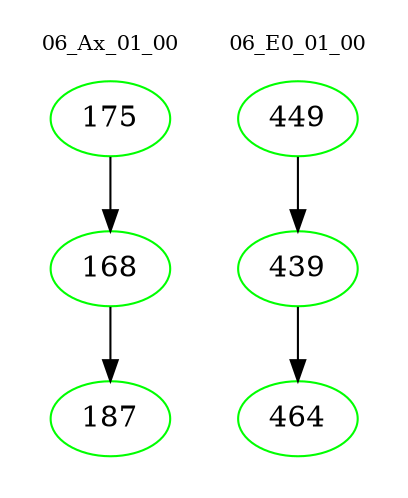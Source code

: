 digraph{
subgraph cluster_0 {
color = white
label = "06_Ax_01_00";
fontsize=10;
T0_175 [label="175", color="green"]
T0_175 -> T0_168 [color="black"]
T0_168 [label="168", color="green"]
T0_168 -> T0_187 [color="black"]
T0_187 [label="187", color="green"]
}
subgraph cluster_1 {
color = white
label = "06_E0_01_00";
fontsize=10;
T1_449 [label="449", color="green"]
T1_449 -> T1_439 [color="black"]
T1_439 [label="439", color="green"]
T1_439 -> T1_464 [color="black"]
T1_464 [label="464", color="green"]
}
}
